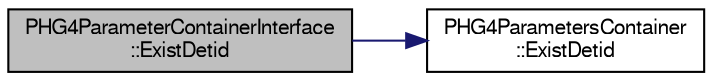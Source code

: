 digraph "PHG4ParameterContainerInterface::ExistDetid"
{
  bgcolor="transparent";
  edge [fontname="FreeSans",fontsize="10",labelfontname="FreeSans",labelfontsize="10"];
  node [fontname="FreeSans",fontsize="10",shape=record];
  rankdir="LR";
  Node1 [label="PHG4ParameterContainerInterface\l::ExistDetid",height=0.2,width=0.4,color="black", fillcolor="grey75", style="filled" fontcolor="black"];
  Node1 -> Node2 [color="midnightblue",fontsize="10",style="solid",fontname="FreeSans"];
  Node2 [label="PHG4ParametersContainer\l::ExistDetid",height=0.2,width=0.4,color="black",URL="$d5/d5f/classPHG4ParametersContainer.html#a7c5bb5a3a2948b829de272f4d1e8a064"];
}
